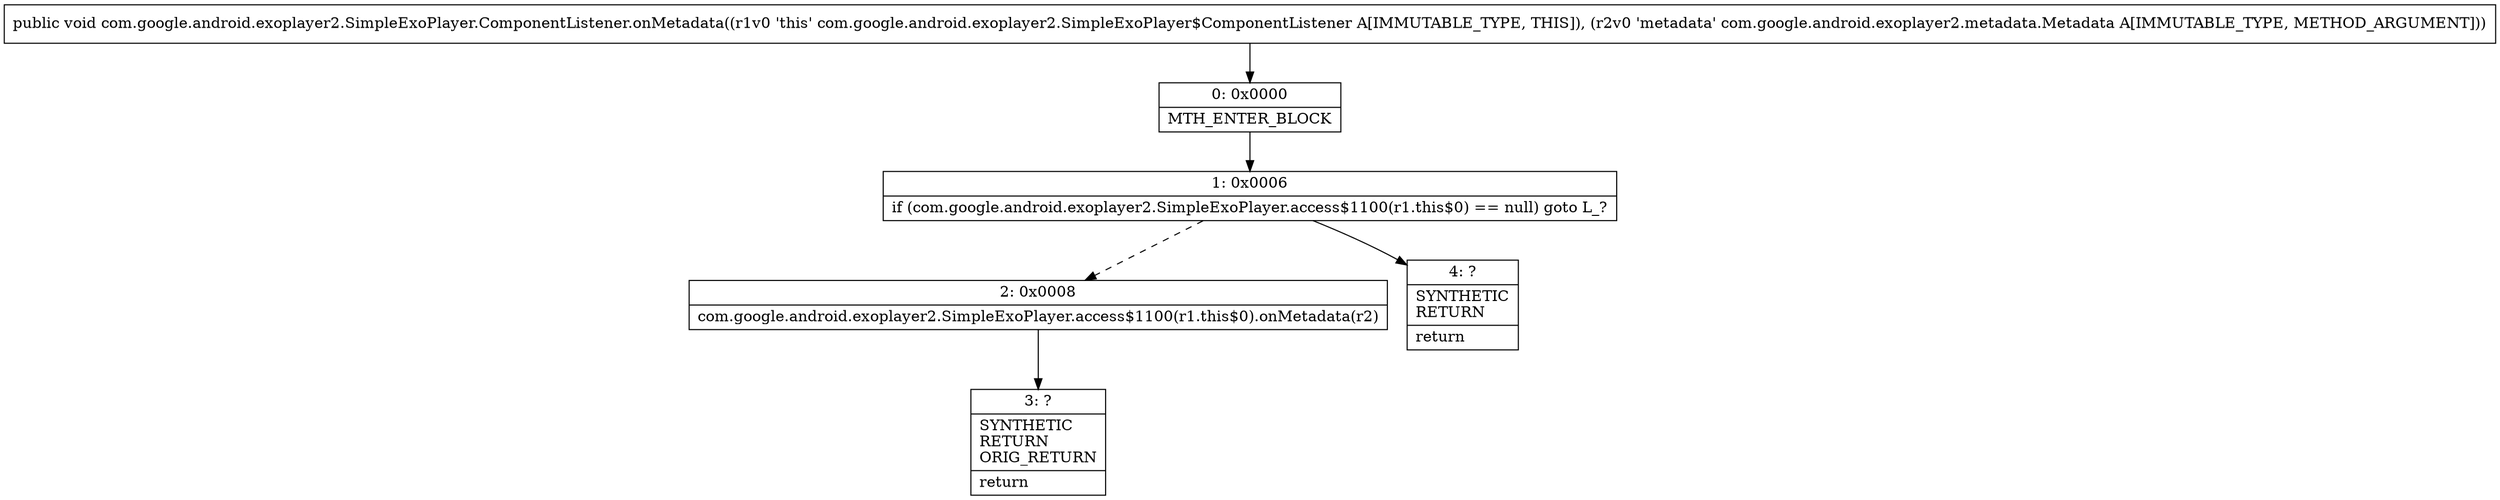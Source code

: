 digraph "CFG forcom.google.android.exoplayer2.SimpleExoPlayer.ComponentListener.onMetadata(Lcom\/google\/android\/exoplayer2\/metadata\/Metadata;)V" {
Node_0 [shape=record,label="{0\:\ 0x0000|MTH_ENTER_BLOCK\l}"];
Node_1 [shape=record,label="{1\:\ 0x0006|if (com.google.android.exoplayer2.SimpleExoPlayer.access$1100(r1.this$0) == null) goto L_?\l}"];
Node_2 [shape=record,label="{2\:\ 0x0008|com.google.android.exoplayer2.SimpleExoPlayer.access$1100(r1.this$0).onMetadata(r2)\l}"];
Node_3 [shape=record,label="{3\:\ ?|SYNTHETIC\lRETURN\lORIG_RETURN\l|return\l}"];
Node_4 [shape=record,label="{4\:\ ?|SYNTHETIC\lRETURN\l|return\l}"];
MethodNode[shape=record,label="{public void com.google.android.exoplayer2.SimpleExoPlayer.ComponentListener.onMetadata((r1v0 'this' com.google.android.exoplayer2.SimpleExoPlayer$ComponentListener A[IMMUTABLE_TYPE, THIS]), (r2v0 'metadata' com.google.android.exoplayer2.metadata.Metadata A[IMMUTABLE_TYPE, METHOD_ARGUMENT])) }"];
MethodNode -> Node_0;
Node_0 -> Node_1;
Node_1 -> Node_2[style=dashed];
Node_1 -> Node_4;
Node_2 -> Node_3;
}

